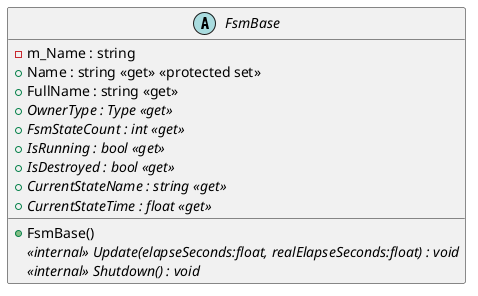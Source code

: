@startuml
abstract class FsmBase {
    - m_Name : string
    + FsmBase()
    + Name : string <<get>> <<protected set>>
    + FullName : string <<get>>
    + {abstract} OwnerType : Type <<get>>
    + {abstract} FsmStateCount : int <<get>>
    + {abstract} IsRunning : bool <<get>>
    + {abstract} IsDestroyed : bool <<get>>
    + {abstract} CurrentStateName : string <<get>>
    + {abstract} CurrentStateTime : float <<get>>
    <<internal>> {abstract} Update(elapseSeconds:float, realElapseSeconds:float) : void
    <<internal>> {abstract} Shutdown() : void
}
@enduml
